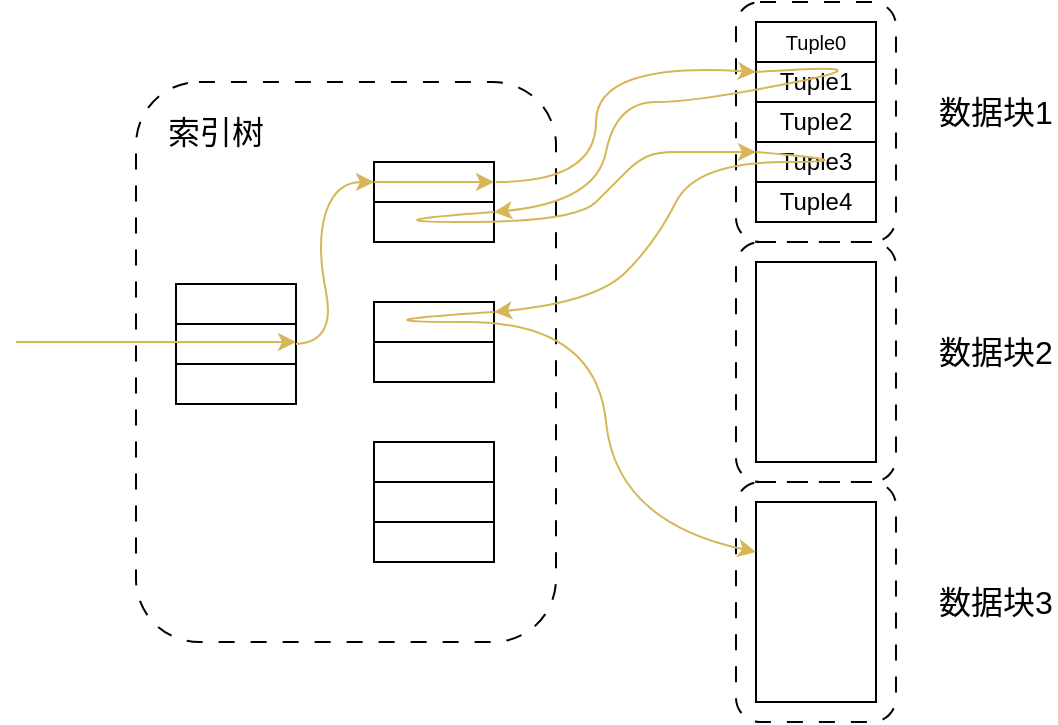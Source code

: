<mxfile version="20.8.10" type="device" pages="2"><diagram name="索引寻址" id="3FGXEMePmysRn8YA_eHO"><mxGraphModel dx="1050" dy="621" grid="1" gridSize="10" guides="1" tooltips="1" connect="1" arrows="1" fold="1" page="1" pageScale="1" pageWidth="827" pageHeight="1169" math="0" shadow="0"><root><mxCell id="0"/><mxCell id="1" parent="0"/><mxCell id="F3NssLDzEtOhi3Q0jeWa-32" value="" style="rounded=1;whiteSpace=wrap;html=1;dashed=1;dashPattern=8 8;fillColor=none;" vertex="1" parent="1"><mxGeometry x="470" y="250" width="80" height="120" as="geometry"/></mxCell><mxCell id="F3NssLDzEtOhi3Q0jeWa-31" value="" style="rounded=1;whiteSpace=wrap;html=1;dashed=1;dashPattern=8 8;fillColor=none;" vertex="1" parent="1"><mxGeometry x="470" y="130" width="80" height="120" as="geometry"/></mxCell><mxCell id="F3NssLDzEtOhi3Q0jeWa-30" value="" style="rounded=1;whiteSpace=wrap;html=1;dashed=1;dashPattern=8 8;fillColor=none;" vertex="1" parent="1"><mxGeometry x="470" y="10" width="80" height="120" as="geometry"/></mxCell><mxCell id="F3NssLDzEtOhi3Q0jeWa-28" value="" style="rounded=1;whiteSpace=wrap;html=1;fillColor=none;dashed=1;dashPattern=8 8;" vertex="1" parent="1"><mxGeometry x="170" y="50" width="210" height="280" as="geometry"/></mxCell><mxCell id="F3NssLDzEtOhi3Q0jeWa-24" value="" style="group" vertex="1" connectable="0" parent="1"><mxGeometry x="480" y="20" width="60" height="100" as="geometry"/></mxCell><mxCell id="F3NssLDzEtOhi3Q0jeWa-23" value="" style="rounded=0;whiteSpace=wrap;html=1;fillColor=none;" vertex="1" parent="F3NssLDzEtOhi3Q0jeWa-24"><mxGeometry width="60" height="100" as="geometry"/></mxCell><mxCell id="F3NssLDzEtOhi3Q0jeWa-18" value="&lt;font style=&quot;font-size: 10px;&quot;&gt;Tuple0&lt;/font&gt;" style="rounded=0;whiteSpace=wrap;html=1;fillColor=none;" vertex="1" parent="F3NssLDzEtOhi3Q0jeWa-24"><mxGeometry width="60" height="20" as="geometry"/></mxCell><mxCell id="F3NssLDzEtOhi3Q0jeWa-19" value="Tuple1" style="rounded=0;whiteSpace=wrap;html=1;fillColor=none;" vertex="1" parent="F3NssLDzEtOhi3Q0jeWa-24"><mxGeometry y="20" width="60" height="20" as="geometry"/></mxCell><mxCell id="F3NssLDzEtOhi3Q0jeWa-20" value="Tuple2" style="rounded=0;whiteSpace=wrap;html=1;fillColor=none;" vertex="1" parent="F3NssLDzEtOhi3Q0jeWa-24"><mxGeometry y="40" width="60" height="20" as="geometry"/></mxCell><mxCell id="F3NssLDzEtOhi3Q0jeWa-21" value="Tuple3" style="rounded=0;whiteSpace=wrap;html=1;fillColor=none;" vertex="1" parent="F3NssLDzEtOhi3Q0jeWa-24"><mxGeometry y="60" width="60" height="20" as="geometry"/></mxCell><mxCell id="F3NssLDzEtOhi3Q0jeWa-22" value="Tuple4" style="rounded=0;whiteSpace=wrap;html=1;fillColor=none;" vertex="1" parent="F3NssLDzEtOhi3Q0jeWa-24"><mxGeometry y="80" width="60" height="20" as="geometry"/></mxCell><mxCell id="F3NssLDzEtOhi3Q0jeWa-25" value="" style="rounded=0;whiteSpace=wrap;html=1;fillColor=none;" vertex="1" parent="1"><mxGeometry x="480" y="140" width="60" height="100" as="geometry"/></mxCell><mxCell id="F3NssLDzEtOhi3Q0jeWa-27" value="" style="rounded=0;whiteSpace=wrap;html=1;fillColor=none;" vertex="1" parent="1"><mxGeometry x="480" y="260" width="60" height="100" as="geometry"/></mxCell><mxCell id="F3NssLDzEtOhi3Q0jeWa-34" value="&lt;font style=&quot;font-size: 16px;&quot;&gt;数据块1&lt;/font&gt;" style="text;html=1;strokeColor=none;fillColor=none;align=center;verticalAlign=middle;whiteSpace=wrap;rounded=0;" vertex="1" parent="1"><mxGeometry x="570" y="50" width="60" height="30" as="geometry"/></mxCell><mxCell id="F3NssLDzEtOhi3Q0jeWa-35" value="&lt;font style=&quot;font-size: 16px;&quot;&gt;数据块2&lt;/font&gt;" style="text;html=1;strokeColor=none;fillColor=none;align=center;verticalAlign=middle;whiteSpace=wrap;rounded=0;" vertex="1" parent="1"><mxGeometry x="570" y="170" width="60" height="30" as="geometry"/></mxCell><mxCell id="F3NssLDzEtOhi3Q0jeWa-36" value="&lt;font style=&quot;font-size: 16px;&quot;&gt;数据块3&lt;/font&gt;" style="text;html=1;strokeColor=none;fillColor=none;align=center;verticalAlign=middle;whiteSpace=wrap;rounded=0;" vertex="1" parent="1"><mxGeometry x="570" y="295" width="60" height="30" as="geometry"/></mxCell><mxCell id="F3NssLDzEtOhi3Q0jeWa-5" value="" style="group" vertex="1" connectable="0" parent="1"><mxGeometry x="190" y="151" width="60" height="60" as="geometry"/></mxCell><mxCell id="F3NssLDzEtOhi3Q0jeWa-2" value="" style="rounded=0;whiteSpace=wrap;html=1;" vertex="1" parent="F3NssLDzEtOhi3Q0jeWa-5"><mxGeometry width="60" height="20" as="geometry"/></mxCell><mxCell id="F3NssLDzEtOhi3Q0jeWa-3" value="" style="rounded=0;whiteSpace=wrap;html=1;" vertex="1" parent="F3NssLDzEtOhi3Q0jeWa-5"><mxGeometry y="20" width="60" height="20" as="geometry"/></mxCell><mxCell id="F3NssLDzEtOhi3Q0jeWa-4" value="" style="rounded=0;whiteSpace=wrap;html=1;" vertex="1" parent="F3NssLDzEtOhi3Q0jeWa-5"><mxGeometry y="40" width="60" height="20" as="geometry"/></mxCell><mxCell id="F3NssLDzEtOhi3Q0jeWa-13" value="" style="group" vertex="1" connectable="0" parent="1"><mxGeometry x="289" y="90" width="60" height="40" as="geometry"/></mxCell><mxCell id="F3NssLDzEtOhi3Q0jeWa-6" value="" style="rounded=0;whiteSpace=wrap;html=1;" vertex="1" parent="F3NssLDzEtOhi3Q0jeWa-13"><mxGeometry width="60" height="20" as="geometry"/></mxCell><mxCell id="F3NssLDzEtOhi3Q0jeWa-7" value="" style="rounded=0;whiteSpace=wrap;html=1;" vertex="1" parent="F3NssLDzEtOhi3Q0jeWa-13"><mxGeometry y="20" width="60" height="20" as="geometry"/></mxCell><mxCell id="F3NssLDzEtOhi3Q0jeWa-41" value="" style="endArrow=classic;html=1;rounded=0;fontSize=16;exitX=0;exitY=0.5;exitDx=0;exitDy=0;entryX=1;entryY=0.5;entryDx=0;entryDy=0;fillColor=#fff2cc;strokeColor=#d6b656;" edge="1" parent="F3NssLDzEtOhi3Q0jeWa-13" source="F3NssLDzEtOhi3Q0jeWa-6" target="F3NssLDzEtOhi3Q0jeWa-6"><mxGeometry width="50" height="50" relative="1" as="geometry"><mxPoint x="-39" y="-30" as="sourcePoint"/><mxPoint x="11" y="-80" as="targetPoint"/></mxGeometry></mxCell><mxCell id="F3NssLDzEtOhi3Q0jeWa-14" value="" style="group" vertex="1" connectable="0" parent="1"><mxGeometry x="289" y="160" width="60" height="40" as="geometry"/></mxCell><mxCell id="F3NssLDzEtOhi3Q0jeWa-8" value="" style="rounded=0;whiteSpace=wrap;html=1;" vertex="1" parent="F3NssLDzEtOhi3Q0jeWa-14"><mxGeometry width="60" height="20" as="geometry"/></mxCell><mxCell id="F3NssLDzEtOhi3Q0jeWa-9" value="" style="rounded=0;whiteSpace=wrap;html=1;" vertex="1" parent="F3NssLDzEtOhi3Q0jeWa-14"><mxGeometry y="20" width="60" height="20" as="geometry"/></mxCell><mxCell id="F3NssLDzEtOhi3Q0jeWa-15" value="" style="group" vertex="1" connectable="0" parent="1"><mxGeometry x="289" y="230" width="60" height="60" as="geometry"/></mxCell><mxCell id="F3NssLDzEtOhi3Q0jeWa-10" value="" style="rounded=0;whiteSpace=wrap;html=1;" vertex="1" parent="F3NssLDzEtOhi3Q0jeWa-15"><mxGeometry width="60" height="20" as="geometry"/></mxCell><mxCell id="F3NssLDzEtOhi3Q0jeWa-11" value="" style="rounded=0;whiteSpace=wrap;html=1;" vertex="1" parent="F3NssLDzEtOhi3Q0jeWa-15"><mxGeometry y="20" width="60" height="20" as="geometry"/></mxCell><mxCell id="F3NssLDzEtOhi3Q0jeWa-12" value="" style="rounded=0;whiteSpace=wrap;html=1;" vertex="1" parent="F3NssLDzEtOhi3Q0jeWa-15"><mxGeometry y="40" width="60" height="20" as="geometry"/></mxCell><mxCell id="F3NssLDzEtOhi3Q0jeWa-33" value="&lt;font style=&quot;font-size: 16px;&quot;&gt;索引树&lt;/font&gt;" style="text;html=1;strokeColor=none;fillColor=none;align=center;verticalAlign=middle;whiteSpace=wrap;rounded=0;" vertex="1" parent="1"><mxGeometry x="180" y="60" width="60" height="30" as="geometry"/></mxCell><mxCell id="F3NssLDzEtOhi3Q0jeWa-37" value="" style="endArrow=classic;html=1;rounded=0;fontSize=16;fillColor=#fff2cc;strokeColor=#d6b656;" edge="1" parent="1"><mxGeometry width="50" height="50" relative="1" as="geometry"><mxPoint x="110" y="180" as="sourcePoint"/><mxPoint x="250" y="180" as="targetPoint"/></mxGeometry></mxCell><mxCell id="F3NssLDzEtOhi3Q0jeWa-39" value="" style="curved=1;endArrow=classic;html=1;rounded=0;fontSize=16;entryX=0;entryY=0.5;entryDx=0;entryDy=0;exitX=1;exitY=0.5;exitDx=0;exitDy=0;fillColor=#fff2cc;strokeColor=#d6b656;" edge="1" parent="1" source="F3NssLDzEtOhi3Q0jeWa-3" target="F3NssLDzEtOhi3Q0jeWa-6"><mxGeometry width="50" height="50" relative="1" as="geometry"><mxPoint x="300" y="230" as="sourcePoint"/><mxPoint x="350" y="180" as="targetPoint"/><Array as="points"><mxPoint x="270" y="180"/><mxPoint x="260" y="130"/><mxPoint x="270" y="100"/></Array></mxGeometry></mxCell><mxCell id="F3NssLDzEtOhi3Q0jeWa-40" value="" style="curved=1;endArrow=classic;html=1;rounded=0;fontSize=16;entryX=0;entryY=0.25;entryDx=0;entryDy=0;fillColor=#fff2cc;strokeColor=#d6b656;" edge="1" parent="1" target="F3NssLDzEtOhi3Q0jeWa-23"><mxGeometry width="50" height="50" relative="1" as="geometry"><mxPoint x="350" y="100" as="sourcePoint"/><mxPoint x="440" y="50" as="targetPoint"/><Array as="points"><mxPoint x="400" y="100"/><mxPoint x="400" y="40"/></Array></mxGeometry></mxCell><mxCell id="F3NssLDzEtOhi3Q0jeWa-42" value="" style="curved=1;endArrow=classic;html=1;rounded=0;fontSize=10;exitX=0;exitY=0.25;exitDx=0;exitDy=0;entryX=1;entryY=0.25;entryDx=0;entryDy=0;fillColor=#fff2cc;strokeColor=#d6b656;" edge="1" parent="1" source="F3NssLDzEtOhi3Q0jeWa-19" target="F3NssLDzEtOhi3Q0jeWa-7"><mxGeometry width="50" height="50" relative="1" as="geometry"><mxPoint x="400" y="70" as="sourcePoint"/><mxPoint x="350" y="120" as="targetPoint"/><Array as="points"><mxPoint x="550" y="40"/><mxPoint x="450" y="60"/><mxPoint x="410" y="60"/><mxPoint x="400" y="110"/></Array></mxGeometry></mxCell><mxCell id="F3NssLDzEtOhi3Q0jeWa-43" value="" style="curved=1;endArrow=classic;html=1;rounded=0;fontSize=10;fillColor=#fff2cc;strokeColor=#d6b656;exitX=1;exitY=0.25;exitDx=0;exitDy=0;entryX=0;entryY=0.25;entryDx=0;entryDy=0;" edge="1" parent="1" source="F3NssLDzEtOhi3Q0jeWa-7" target="F3NssLDzEtOhi3Q0jeWa-21"><mxGeometry width="50" height="50" relative="1" as="geometry"><mxPoint x="410" y="170" as="sourcePoint"/><mxPoint x="460" y="120" as="targetPoint"/><Array as="points"><mxPoint x="280" y="120"/><mxPoint x="390" y="120"/><mxPoint x="410" y="100"/><mxPoint x="420" y="90"/><mxPoint x="430" y="85"/><mxPoint x="450" y="85"/></Array></mxGeometry></mxCell><mxCell id="F3NssLDzEtOhi3Q0jeWa-44" value="" style="curved=1;endArrow=classic;html=1;rounded=0;fontSize=10;fillColor=#fff2cc;strokeColor=#d6b656;exitX=0;exitY=0.25;exitDx=0;exitDy=0;entryX=1;entryY=0.25;entryDx=0;entryDy=0;" edge="1" parent="1" source="F3NssLDzEtOhi3Q0jeWa-21" target="F3NssLDzEtOhi3Q0jeWa-8"><mxGeometry width="50" height="50" relative="1" as="geometry"><mxPoint x="410" y="220" as="sourcePoint"/><mxPoint x="460" y="170" as="targetPoint"/><Array as="points"><mxPoint x="540" y="90"/><mxPoint x="450" y="90"/><mxPoint x="430" y="130"/><mxPoint x="400" y="160"/></Array></mxGeometry></mxCell><mxCell id="F3NssLDzEtOhi3Q0jeWa-45" value="" style="curved=1;endArrow=classic;html=1;rounded=0;fontSize=10;exitX=1;exitY=0.25;exitDx=0;exitDy=0;fillColor=#fff2cc;strokeColor=#d6b656;entryX=0;entryY=0.25;entryDx=0;entryDy=0;" edge="1" parent="1" source="F3NssLDzEtOhi3Q0jeWa-8" target="F3NssLDzEtOhi3Q0jeWa-27"><mxGeometry width="50" height="50" relative="1" as="geometry"><mxPoint x="400" y="220" as="sourcePoint"/><mxPoint x="450" y="170" as="targetPoint"/><Array as="points"><mxPoint x="270" y="170"/><mxPoint x="400" y="170"/><mxPoint x="410" y="270"/></Array></mxGeometry></mxCell></root></mxGraphModel></diagram><diagram id="HMDu3ysbsHYJdfnhXVQq" name="位图映射"><mxGraphModel dx="1050" dy="621" grid="1" gridSize="10" guides="1" tooltips="1" connect="1" arrows="1" fold="1" page="1" pageScale="1" pageWidth="827" pageHeight="1169" math="0" shadow="0"><root><mxCell id="0"/><mxCell id="1" parent="0"/><mxCell id="wOu5X3afMoqed1uqXZXx-1" value="数据块1" style="rounded=0;whiteSpace=wrap;html=1;fontSize=14;fillColor=none;" vertex="1" parent="1"><mxGeometry x="80" y="120" width="90" height="40" as="geometry"/></mxCell><mxCell id="wOu5X3afMoqed1uqXZXx-2" value="数据块2" style="rounded=0;whiteSpace=wrap;html=1;fontSize=14;fillColor=none;" vertex="1" parent="1"><mxGeometry x="200" y="120" width="90" height="40" as="geometry"/></mxCell><mxCell id="wOu5X3afMoqed1uqXZXx-3" value="数据块3" style="rounded=0;whiteSpace=wrap;html=1;fontSize=14;fillColor=none;" vertex="1" parent="1"><mxGeometry x="320" y="120" width="90" height="40" as="geometry"/></mxCell><mxCell id="wOu5X3afMoqed1uqXZXx-4" value="数据块4" style="rounded=0;whiteSpace=wrap;html=1;fontSize=14;fillColor=none;" vertex="1" parent="1"><mxGeometry x="440" y="120" width="90" height="40" as="geometry"/></mxCell><mxCell id="wOu5X3afMoqed1uqXZXx-5" value="数据块5" style="rounded=0;whiteSpace=wrap;html=1;fontSize=14;fillColor=none;" vertex="1" parent="1"><mxGeometry x="560" y="120" width="90" height="40" as="geometry"/></mxCell><mxCell id="wOu5X3afMoqed1uqXZXx-6" value="数据块6" style="rounded=0;whiteSpace=wrap;html=1;fontSize=14;fillColor=none;" vertex="1" parent="1"><mxGeometry x="680" y="120" width="90" height="40" as="geometry"/></mxCell><mxCell id="wOu5X3afMoqed1uqXZXx-7" value="" style="endArrow=classic;html=1;rounded=0;fontSize=14;fillColor=#fff2cc;strokeColor=#d6b656;entryX=0.25;entryY=1;entryDx=0;entryDy=0;" edge="1" parent="1"><mxGeometry width="50" height="50" relative="1" as="geometry"><mxPoint x="110.5" y="70" as="sourcePoint"/><mxPoint x="110" y="160" as="targetPoint"/></mxGeometry></mxCell><mxCell id="wOu5X3afMoqed1uqXZXx-8" value="" style="endArrow=classic;html=1;rounded=0;fontSize=14;fillColor=#fff2cc;strokeColor=#d6b656;entryX=0.25;entryY=1;entryDx=0;entryDy=0;" edge="1" parent="1"><mxGeometry width="50" height="50" relative="1" as="geometry"><mxPoint x="140.5" y="70" as="sourcePoint"/><mxPoint x="140" y="160" as="targetPoint"/></mxGeometry></mxCell><mxCell id="wOu5X3afMoqed1uqXZXx-9" value="" style="endArrow=classic;html=1;rounded=0;fontSize=14;fillColor=#fff2cc;strokeColor=#d6b656;entryX=0.25;entryY=1;entryDx=0;entryDy=0;" edge="1" parent="1"><mxGeometry width="50" height="50" relative="1" as="geometry"><mxPoint x="365" y="70" as="sourcePoint"/><mxPoint x="364.5" y="160" as="targetPoint"/></mxGeometry></mxCell><mxCell id="wOu5X3afMoqed1uqXZXx-10" value="" style="endArrow=classic;html=1;rounded=0;fontSize=14;fillColor=#fff2cc;strokeColor=#d6b656;entryX=0.25;entryY=1;entryDx=0;entryDy=0;" edge="1" parent="1"><mxGeometry width="50" height="50" relative="1" as="geometry"><mxPoint x="470.5" y="70" as="sourcePoint"/><mxPoint x="470" y="160" as="targetPoint"/></mxGeometry></mxCell><mxCell id="wOu5X3afMoqed1uqXZXx-11" value="" style="endArrow=classic;html=1;rounded=0;fontSize=14;fillColor=#fff2cc;strokeColor=#d6b656;entryX=0.25;entryY=1;entryDx=0;entryDy=0;" edge="1" parent="1"><mxGeometry width="50" height="50" relative="1" as="geometry"><mxPoint x="500.5" y="70" as="sourcePoint"/><mxPoint x="500" y="160" as="targetPoint"/></mxGeometry></mxCell><mxCell id="wOu5X3afMoqed1uqXZXx-12" value="" style="endArrow=classic;html=1;rounded=0;fontSize=14;fillColor=#fff2cc;strokeColor=#d6b656;entryX=0.25;entryY=1;entryDx=0;entryDy=0;" edge="1" parent="1"><mxGeometry width="50" height="50" relative="1" as="geometry"><mxPoint x="725" y="70" as="sourcePoint"/><mxPoint x="724.5" y="160" as="targetPoint"/></mxGeometry></mxCell><mxCell id="wOu5X3afMoqed1uqXZXx-13" value="1" style="text;html=1;strokeColor=none;fillColor=none;align=center;verticalAlign=middle;whiteSpace=wrap;rounded=0;fontSize=20;labelBorderColor=#000000;" vertex="1" parent="1"><mxGeometry x="95" y="290" width="60" height="30" as="geometry"/></mxCell><mxCell id="wOu5X3afMoqed1uqXZXx-14" value="0" style="text;html=1;strokeColor=none;fillColor=none;align=center;verticalAlign=middle;whiteSpace=wrap;rounded=0;fontSize=20;labelBorderColor=#000000;" vertex="1" parent="1"><mxGeometry x="210" y="290" width="60" height="30" as="geometry"/></mxCell><mxCell id="wOu5X3afMoqed1uqXZXx-15" value="1" style="text;html=1;strokeColor=none;fillColor=none;align=center;verticalAlign=middle;whiteSpace=wrap;rounded=0;fontSize=20;labelBorderColor=#000000;" vertex="1" parent="1"><mxGeometry x="330" y="290" width="60" height="30" as="geometry"/></mxCell><mxCell id="wOu5X3afMoqed1uqXZXx-16" value="1" style="text;html=1;strokeColor=none;fillColor=none;align=center;verticalAlign=middle;whiteSpace=wrap;rounded=0;fontSize=20;labelBorderColor=#000000;" vertex="1" parent="1"><mxGeometry x="450" y="290" width="60" height="30" as="geometry"/></mxCell><mxCell id="wOu5X3afMoqed1uqXZXx-17" value="0" style="text;html=1;strokeColor=none;fillColor=none;align=center;verticalAlign=middle;whiteSpace=wrap;rounded=0;fontSize=20;labelBorderColor=#000000;" vertex="1" parent="1"><mxGeometry x="570" y="290" width="60" height="30" as="geometry"/></mxCell><mxCell id="wOu5X3afMoqed1uqXZXx-18" value="1" style="text;html=1;strokeColor=none;fillColor=none;align=center;verticalAlign=middle;whiteSpace=wrap;rounded=0;fontSize=20;labelBorderColor=#000000;" vertex="1" parent="1"><mxGeometry x="690" y="290" width="60" height="30" as="geometry"/></mxCell><mxCell id="wOu5X3afMoqed1uqXZXx-19" value="" style="endArrow=none;dashed=1;html=1;dashPattern=1 3;strokeWidth=2;rounded=0;fontSize=20;" edge="1" parent="1"><mxGeometry width="50" height="50" relative="1" as="geometry"><mxPoint x="30" y="304.5" as="sourcePoint"/><mxPoint x="70" y="304.5" as="targetPoint"/></mxGeometry></mxCell><mxCell id="wOu5X3afMoqed1uqXZXx-20" value="" style="endArrow=none;dashed=1;html=1;dashPattern=1 3;strokeWidth=2;rounded=0;fontSize=20;" edge="1" parent="1"><mxGeometry width="50" height="50" relative="1" as="geometry"><mxPoint x="760" y="304.5" as="sourcePoint"/><mxPoint x="800" y="304.5" as="targetPoint"/></mxGeometry></mxCell><mxCell id="wOu5X3afMoqed1uqXZXx-22" value="" style="endArrow=classic;html=1;rounded=0;fontSize=14;fillColor=#fff2cc;strokeColor=#d6b656;entryX=0.25;entryY=1;entryDx=0;entryDy=0;exitX=0.5;exitY=1.25;exitDx=0;exitDy=0;exitPerimeter=0;" edge="1" parent="1" source="wOu5X3afMoqed1uqXZXx-1"><mxGeometry width="50" height="50" relative="1" as="geometry"><mxPoint x="125" y="200" as="sourcePoint"/><mxPoint x="124.5" y="290" as="targetPoint"/><Array as="points"><mxPoint x="125" y="200"/></Array></mxGeometry></mxCell><mxCell id="wOu5X3afMoqed1uqXZXx-24" value="" style="endArrow=classic;html=1;rounded=0;fontSize=14;fillColor=#fff2cc;strokeColor=#d6b656;entryX=0.25;entryY=1;entryDx=0;entryDy=0;exitX=0.5;exitY=1.25;exitDx=0;exitDy=0;exitPerimeter=0;" edge="1" parent="1"><mxGeometry width="50" height="50" relative="1" as="geometry"><mxPoint x="360" y="170" as="sourcePoint"/><mxPoint x="359.5" y="290" as="targetPoint"/><Array as="points"><mxPoint x="360" y="200"/></Array></mxGeometry></mxCell><mxCell id="wOu5X3afMoqed1uqXZXx-25" value="" style="endArrow=classic;html=1;rounded=0;fontSize=14;fillColor=#fff2cc;strokeColor=#d6b656;entryX=0.25;entryY=1;entryDx=0;entryDy=0;exitX=0.5;exitY=1.25;exitDx=0;exitDy=0;exitPerimeter=0;" edge="1" parent="1"><mxGeometry width="50" height="50" relative="1" as="geometry"><mxPoint x="480" y="170" as="sourcePoint"/><mxPoint x="479.5" y="290" as="targetPoint"/><Array as="points"><mxPoint x="480" y="200"/></Array></mxGeometry></mxCell><mxCell id="wOu5X3afMoqed1uqXZXx-27" value="" style="endArrow=classic;html=1;rounded=0;fontSize=14;fillColor=#fff2cc;strokeColor=#d6b656;entryX=0.25;entryY=1;entryDx=0;entryDy=0;exitX=0.5;exitY=1.25;exitDx=0;exitDy=0;exitPerimeter=0;" edge="1" parent="1"><mxGeometry width="50" height="50" relative="1" as="geometry"><mxPoint x="720" y="170" as="sourcePoint"/><mxPoint x="719.5" y="290" as="targetPoint"/><Array as="points"><mxPoint x="720" y="200"/></Array></mxGeometry></mxCell></root></mxGraphModel></diagram></mxfile>